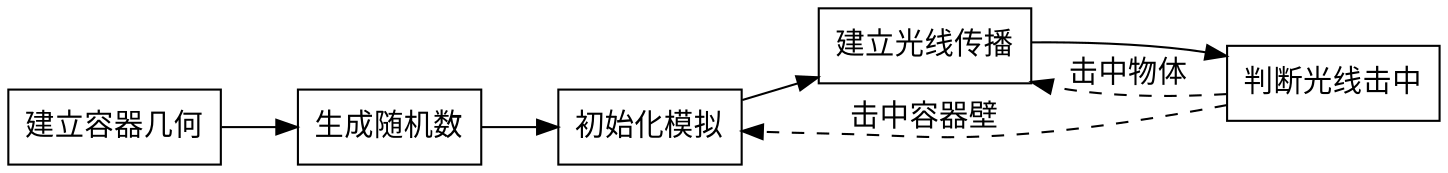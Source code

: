 digraph EPflow {
    rankdir=LR
    geo[label="建立容器几何", shape=box];
    ran[label="生成随机数", shape=box];
    star[label="初始化模拟", shape=box];
    prop[label="建立光线传播",shape=box];
    judg[label="判断光线击中", shape=box];
    geo->ran->star->prop->judg;
    judg->prop[label="击中物体", style="dashed"];
    judg->star[label="击中容器壁", style="dashed"];
}